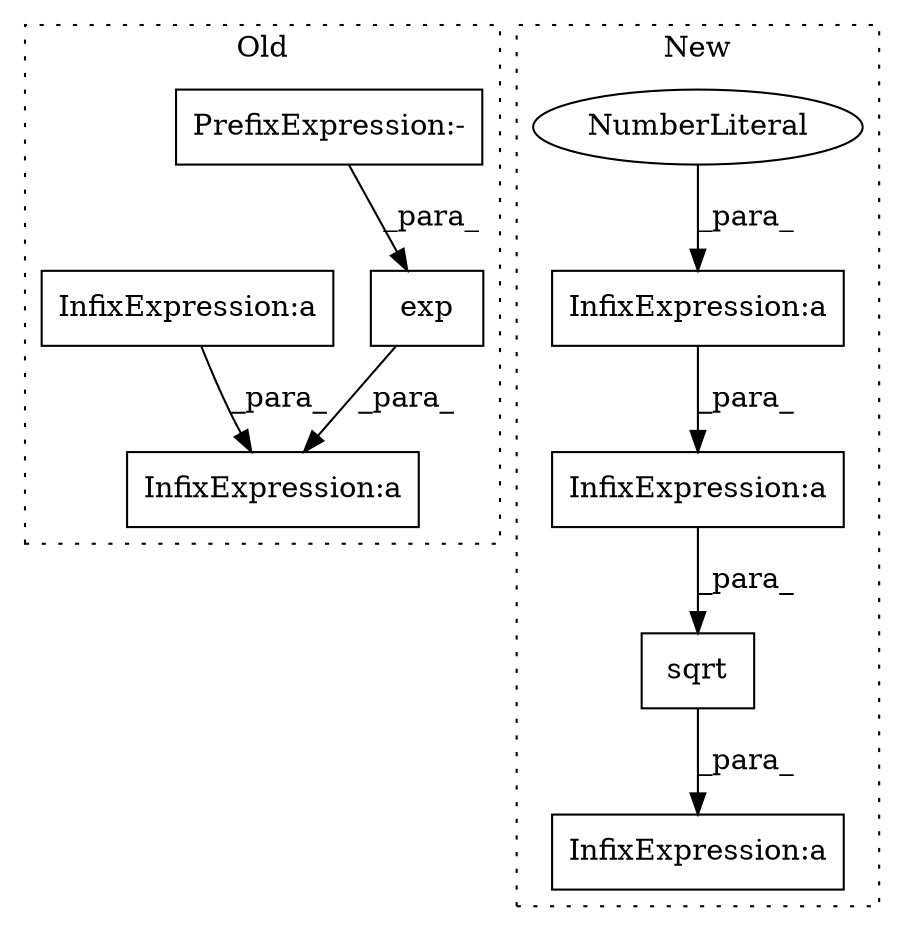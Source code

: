 digraph G {
subgraph cluster0 {
1 [label="exp" a="32" s="7822,7887" l="4,1" shape="box"];
4 [label="InfixExpression:a" a="27" s="7888" l="3" shape="box"];
5 [label="PrefixExpression:-" a="38" s="7826" l="1" shape="box"];
7 [label="InfixExpression:a" a="27" s="7964" l="3" shape="box"];
label = "Old";
style="dotted";
}
subgraph cluster1 {
2 [label="sqrt" a="32" s="8245,8273" l="5,1" shape="box"];
3 [label="InfixExpression:a" a="27" s="8994" l="3" shape="box"];
6 [label="InfixExpression:a" a="27" s="8252" l="3" shape="box"];
8 [label="InfixExpression:a" a="27" s="8264" l="3" shape="box"];
9 [label="NumberLiteral" a="34" s="8251" l="1" shape="ellipse"];
label = "New";
style="dotted";
}
1 -> 4 [label="_para_"];
2 -> 3 [label="_para_"];
5 -> 1 [label="_para_"];
6 -> 8 [label="_para_"];
7 -> 4 [label="_para_"];
8 -> 2 [label="_para_"];
9 -> 6 [label="_para_"];
}
